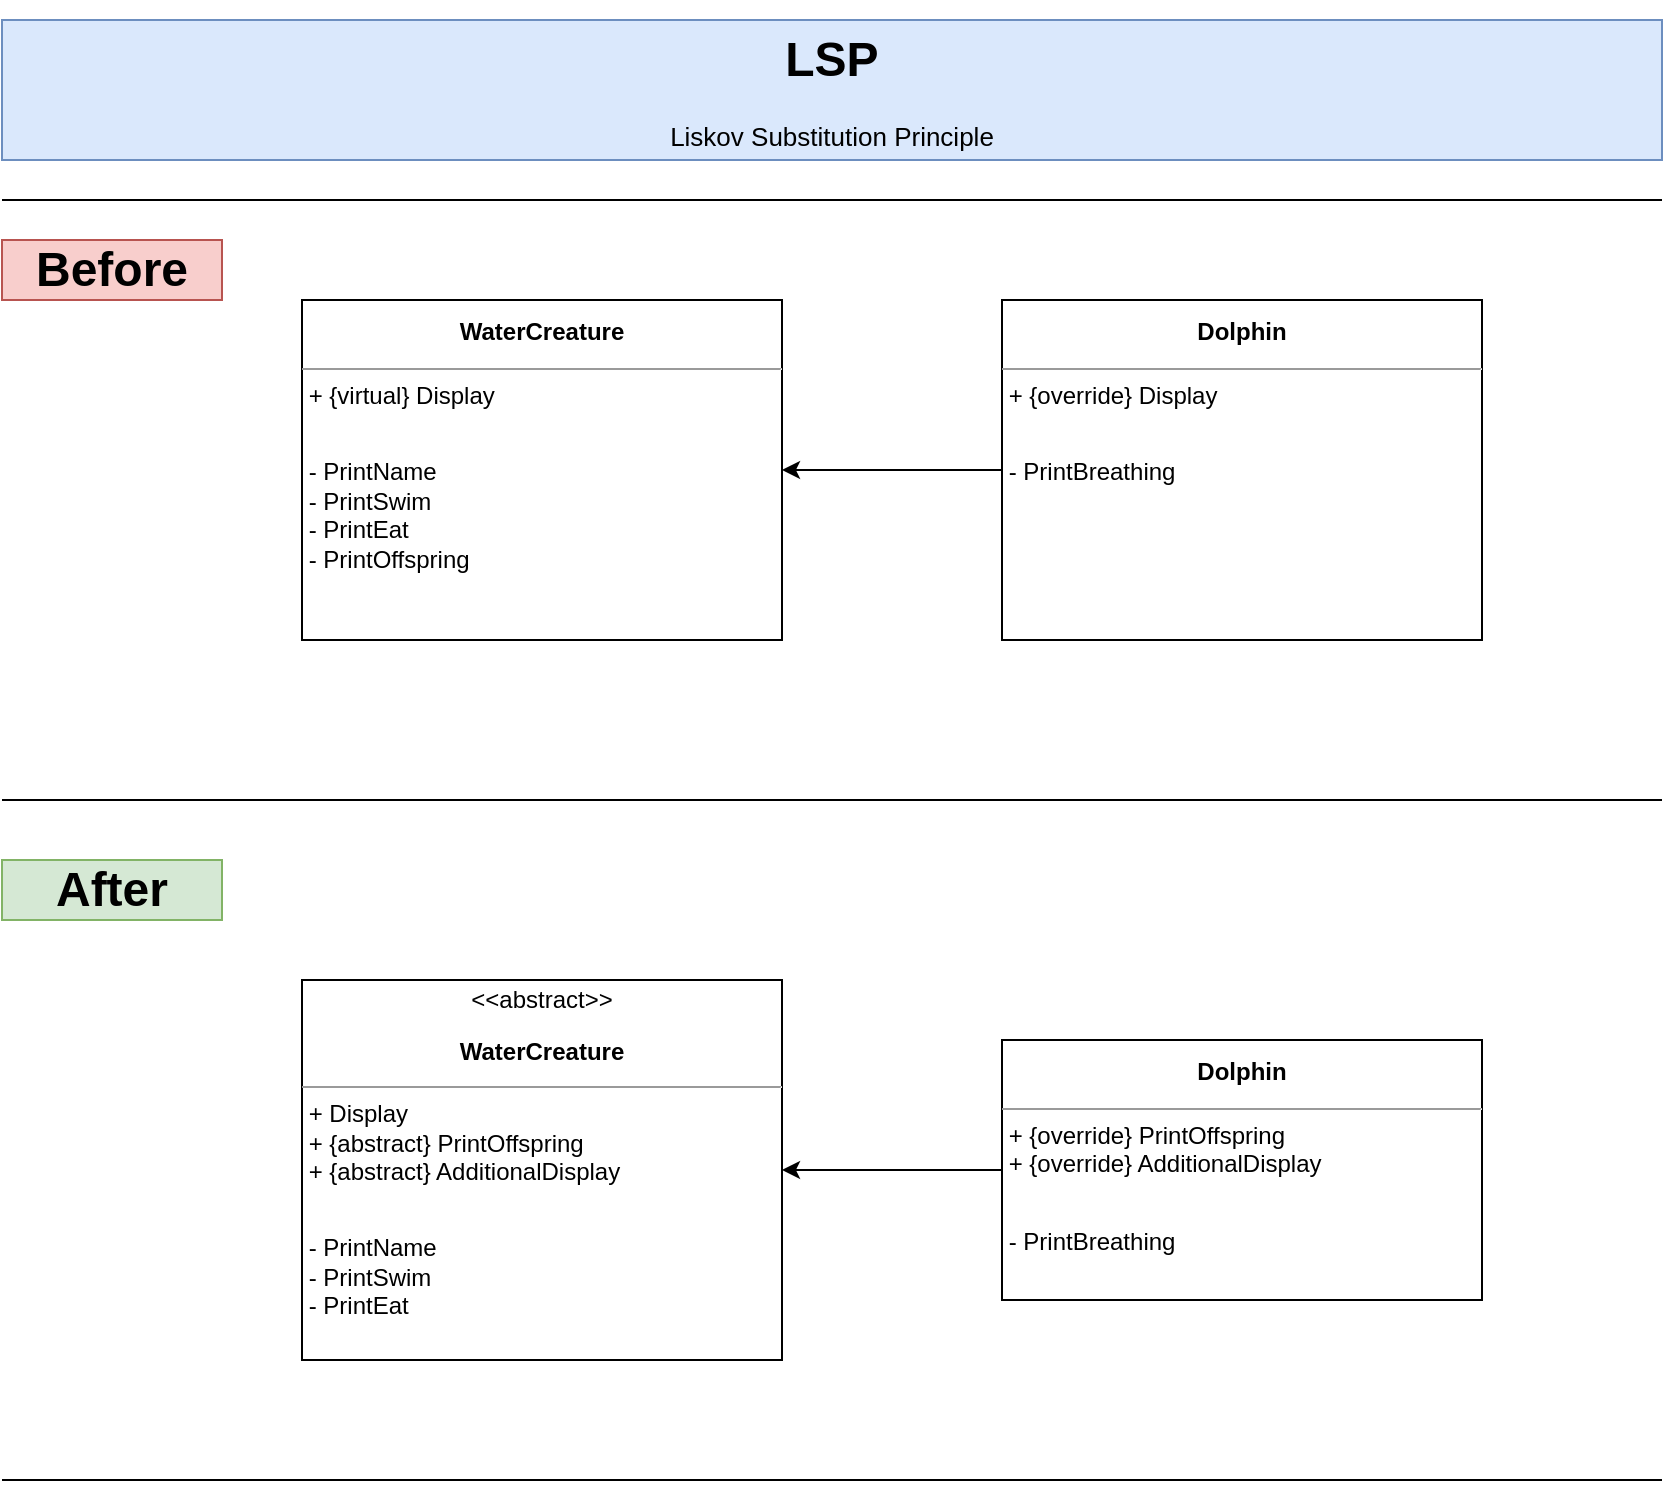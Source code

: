 <mxfile version="22.0.4" type="github">
  <diagram name="Page-1" id="L-9mo0oUW1Mu2ZCE2Obg">
    <mxGraphModel dx="1434" dy="768" grid="1" gridSize="10" guides="1" tooltips="1" connect="1" arrows="1" fold="1" page="1" pageScale="1" pageWidth="850" pageHeight="1100" math="0" shadow="0">
      <root>
        <mxCell id="0" />
        <mxCell id="1" parent="0" />
        <mxCell id="3v6Ebq_UfVij71tPKo3a-1" value="&lt;h1 style=&quot;&quot;&gt;LSP&lt;/h1&gt;&lt;p style=&quot;font-size: 13px;&quot;&gt;Liskov Substitution Principle&lt;/p&gt;" style="text;html=1;strokeColor=#6c8ebf;fillColor=#dae8fc;spacing=5;spacingTop=-20;whiteSpace=wrap;overflow=hidden;rounded=0;align=center;" parent="1" vertex="1">
          <mxGeometry x="10" y="10" width="830" height="70" as="geometry" />
        </mxCell>
        <mxCell id="3v6Ebq_UfVij71tPKo3a-2" value="&lt;h1&gt;Before&lt;/h1&gt;" style="text;html=1;strokeColor=#b85450;fillColor=#f8cecc;align=center;verticalAlign=middle;whiteSpace=wrap;rounded=0;" parent="1" vertex="1">
          <mxGeometry x="10" y="120" width="110" height="30" as="geometry" />
        </mxCell>
        <mxCell id="3v6Ebq_UfVij71tPKo3a-3" value="&lt;h1&gt;After&lt;/h1&gt;" style="text;html=1;strokeColor=#82b366;fillColor=#d5e8d4;align=center;verticalAlign=middle;whiteSpace=wrap;rounded=0;" parent="1" vertex="1">
          <mxGeometry x="10" y="430" width="110" height="30" as="geometry" />
        </mxCell>
        <mxCell id="3v6Ebq_UfVij71tPKo3a-6" value="" style="endArrow=none;html=1;rounded=0;" parent="1" edge="1">
          <mxGeometry width="50" height="50" relative="1" as="geometry">
            <mxPoint x="10" y="400" as="sourcePoint" />
            <mxPoint x="840" y="400" as="targetPoint" />
          </mxGeometry>
        </mxCell>
        <mxCell id="3v6Ebq_UfVij71tPKo3a-10" value="" style="endArrow=none;html=1;rounded=0;" parent="1" edge="1">
          <mxGeometry width="50" height="50" relative="1" as="geometry">
            <mxPoint x="10" y="740" as="sourcePoint" />
            <mxPoint x="840" y="740" as="targetPoint" />
          </mxGeometry>
        </mxCell>
        <mxCell id="3v6Ebq_UfVij71tPKo3a-11" value="" style="endArrow=none;html=1;rounded=0;" parent="1" edge="1">
          <mxGeometry width="50" height="50" relative="1" as="geometry">
            <mxPoint x="10" y="100" as="sourcePoint" />
            <mxPoint x="840" y="100" as="targetPoint" />
          </mxGeometry>
        </mxCell>
        <mxCell id="3v6Ebq_UfVij71tPKo3a-12" style="edgeStyle=orthogonalEdgeStyle;rounded=0;orthogonalLoop=1;jettySize=auto;html=1;entryX=-0.013;entryY=0.31;entryDx=0;entryDy=0;entryPerimeter=0;" parent="1" edge="1">
          <mxGeometry relative="1" as="geometry">
            <mxPoint x="320" y="260" as="sourcePoint" />
          </mxGeometry>
        </mxCell>
        <mxCell id="a3bvr5dj4OLVko71bwOn-1" value="&lt;p style=&quot;text-align: center; margin: 4px 0px 0px; line-height: 200%;&quot;&gt;&lt;b&gt;WaterCreature&lt;/b&gt;&lt;br&gt;&lt;/p&gt;&lt;hr style=&quot;line-height: 200%;&quot; size=&quot;1&quot;&gt;&lt;p style=&quot;margin: 0px 0px 0px 4px; line-height: 200%;&quot;&gt;&lt;/p&gt;&amp;nbsp;+ {virtual} Display&lt;p style=&quot;margin: 0px 0px 0px 4px; line-height: 200%;&quot;&gt;&lt;span style=&quot;background-color: initial;&quot;&gt;&lt;br&gt;&lt;/span&gt;&lt;/p&gt;&amp;nbsp;- PrintName&lt;br&gt;&amp;nbsp;- PrintSwim&lt;br&gt;&lt;div&gt;&amp;nbsp;- PrintEat&lt;br&gt;&lt;/div&gt;&lt;div&gt;&amp;nbsp;- PrintOffspring&lt;br&gt;&lt;/div&gt;" style="verticalAlign=top;align=left;overflow=fill;fontSize=12;fontFamily=Helvetica;html=1;whiteSpace=wrap;" vertex="1" parent="1">
          <mxGeometry x="160" y="150" width="240" height="170" as="geometry" />
        </mxCell>
        <mxCell id="a3bvr5dj4OLVko71bwOn-3" style="edgeStyle=orthogonalEdgeStyle;rounded=0;orthogonalLoop=1;jettySize=auto;html=1;" edge="1" parent="1" source="a3bvr5dj4OLVko71bwOn-2" target="a3bvr5dj4OLVko71bwOn-1">
          <mxGeometry relative="1" as="geometry" />
        </mxCell>
        <mxCell id="a3bvr5dj4OLVko71bwOn-2" value="&lt;p style=&quot;text-align: center; margin: 4px 0px 0px; line-height: 200%;&quot;&gt;&lt;b&gt;Dolphin&lt;/b&gt;&lt;br&gt;&lt;/p&gt;&lt;hr style=&quot;line-height: 200%;&quot; size=&quot;1&quot;&gt;&lt;p style=&quot;margin: 0px 0px 0px 4px; line-height: 200%;&quot;&gt;&lt;/p&gt;&amp;nbsp;+ {override} Display&lt;p style=&quot;margin: 0px 0px 0px 4px; line-height: 200%;&quot;&gt;&lt;span style=&quot;background-color: initial;&quot;&gt;&lt;br&gt;&lt;/span&gt;&lt;/p&gt;&amp;nbsp;- PrintBreathing" style="verticalAlign=top;align=left;overflow=fill;fontSize=12;fontFamily=Helvetica;html=1;whiteSpace=wrap;" vertex="1" parent="1">
          <mxGeometry x="510" y="150" width="240" height="170" as="geometry" />
        </mxCell>
        <mxCell id="a3bvr5dj4OLVko71bwOn-4" value="&lt;div style=&quot;text-align: center; line-height: 180%;&quot;&gt;&lt;span style=&quot;background-color: initial;&quot;&gt;&amp;lt;&amp;lt;abstract&amp;gt;&amp;gt;&lt;/span&gt;&lt;/div&gt;&lt;p style=&quot;text-align: center; margin: 4px 0px 0px; line-height: 180%;&quot;&gt;&lt;b&gt;WaterCreature&lt;/b&gt;&lt;br&gt;&lt;/p&gt;&lt;hr style=&quot;line-height: 200%;&quot; size=&quot;1&quot;&gt;&lt;p style=&quot;margin: 0px 0px 0px 4px; line-height: 200%;&quot;&gt;&lt;/p&gt;&amp;nbsp;+ Display&lt;br&gt;&amp;nbsp;+ {abstract} PrintOffspring&lt;br&gt;&amp;nbsp;+ {abstract} AdditionalDisplay&lt;br&gt;&lt;p style=&quot;margin: 0px 0px 0px 4px; line-height: 200%;&quot;&gt;&lt;span style=&quot;background-color: initial;&quot;&gt;&lt;br&gt;&lt;/span&gt;&lt;/p&gt;&amp;nbsp;- PrintName&lt;br&gt;&amp;nbsp;- PrintSwim&lt;br&gt;&lt;div&gt;&amp;nbsp;- PrintEat&lt;br&gt;&lt;/div&gt;&lt;div&gt;&amp;nbsp;&lt;br&gt;&lt;/div&gt;" style="verticalAlign=top;align=left;overflow=fill;fontSize=12;fontFamily=Helvetica;html=1;whiteSpace=wrap;" vertex="1" parent="1">
          <mxGeometry x="160" y="490" width="240" height="190" as="geometry" />
        </mxCell>
        <mxCell id="a3bvr5dj4OLVko71bwOn-5" style="edgeStyle=orthogonalEdgeStyle;rounded=0;orthogonalLoop=1;jettySize=auto;html=1;" edge="1" parent="1" source="a3bvr5dj4OLVko71bwOn-6" target="a3bvr5dj4OLVko71bwOn-4">
          <mxGeometry relative="1" as="geometry" />
        </mxCell>
        <mxCell id="a3bvr5dj4OLVko71bwOn-6" value="&lt;p style=&quot;text-align: center; margin: 4px 0px 0px; line-height: 200%;&quot;&gt;&lt;b&gt;Dolphin&lt;/b&gt;&lt;br&gt;&lt;/p&gt;&lt;hr style=&quot;line-height: 200%;&quot; size=&quot;1&quot;&gt;&lt;p style=&quot;margin: 0px 0px 0px 4px; line-height: 200%;&quot;&gt;&lt;/p&gt;&amp;nbsp;+ {override} PrintOffspring&lt;br style=&quot;border-color: var(--border-color);&quot;&gt;&amp;nbsp;+ {override} AdditionalDisplay&lt;p style=&quot;margin: 0px 0px 0px 4px; line-height: 200%;&quot;&gt;&lt;span style=&quot;background-color: initial;&quot;&gt;&lt;br&gt;&lt;/span&gt;&lt;/p&gt;&amp;nbsp;- PrintBreathing" style="verticalAlign=top;align=left;overflow=fill;fontSize=12;fontFamily=Helvetica;html=1;whiteSpace=wrap;" vertex="1" parent="1">
          <mxGeometry x="510" y="520" width="240" height="130" as="geometry" />
        </mxCell>
      </root>
    </mxGraphModel>
  </diagram>
</mxfile>
